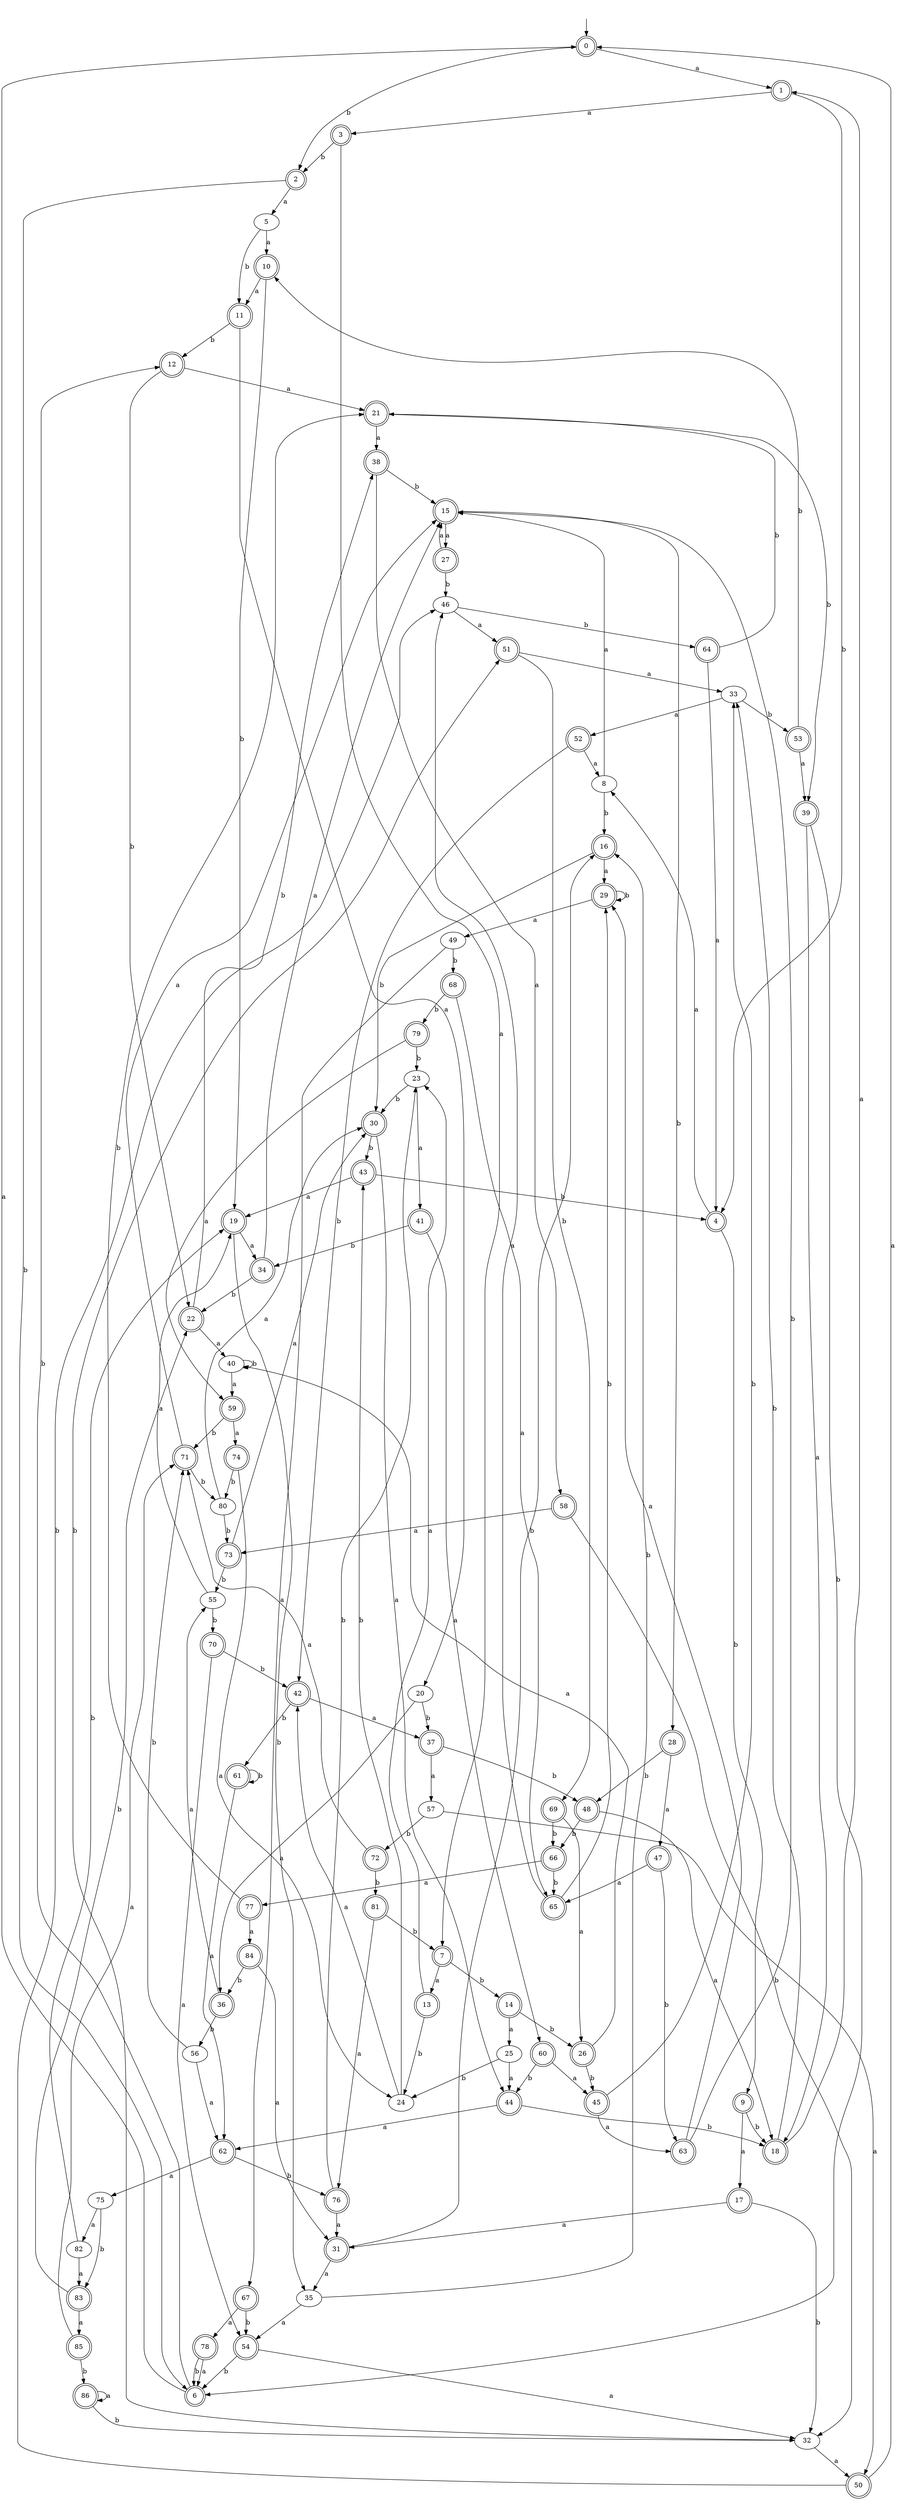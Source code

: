 digraph RandomDFA {
  __start0 [label="", shape=none];
  __start0 -> 0 [label=""];
  0 [shape=circle] [shape=doublecircle]
  0 -> 1 [label="a"]
  0 -> 2 [label="b"]
  1 [shape=doublecircle]
  1 -> 3 [label="a"]
  1 -> 4 [label="b"]
  2 [shape=doublecircle]
  2 -> 5 [label="a"]
  2 -> 6 [label="b"]
  3 [shape=doublecircle]
  3 -> 7 [label="a"]
  3 -> 2 [label="b"]
  4 [shape=doublecircle]
  4 -> 8 [label="a"]
  4 -> 9 [label="b"]
  5
  5 -> 10 [label="a"]
  5 -> 11 [label="b"]
  6 [shape=doublecircle]
  6 -> 0 [label="a"]
  6 -> 12 [label="b"]
  7 [shape=doublecircle]
  7 -> 13 [label="a"]
  7 -> 14 [label="b"]
  8
  8 -> 15 [label="a"]
  8 -> 16 [label="b"]
  9 [shape=doublecircle]
  9 -> 17 [label="a"]
  9 -> 18 [label="b"]
  10 [shape=doublecircle]
  10 -> 11 [label="a"]
  10 -> 19 [label="b"]
  11 [shape=doublecircle]
  11 -> 20 [label="a"]
  11 -> 12 [label="b"]
  12 [shape=doublecircle]
  12 -> 21 [label="a"]
  12 -> 22 [label="b"]
  13 [shape=doublecircle]
  13 -> 23 [label="a"]
  13 -> 24 [label="b"]
  14 [shape=doublecircle]
  14 -> 25 [label="a"]
  14 -> 26 [label="b"]
  15 [shape=doublecircle]
  15 -> 27 [label="a"]
  15 -> 28 [label="b"]
  16 [shape=doublecircle]
  16 -> 29 [label="a"]
  16 -> 30 [label="b"]
  17 [shape=doublecircle]
  17 -> 31 [label="a"]
  17 -> 32 [label="b"]
  18 [shape=doublecircle]
  18 -> 1 [label="a"]
  18 -> 33 [label="b"]
  19 [shape=doublecircle]
  19 -> 34 [label="a"]
  19 -> 35 [label="b"]
  20
  20 -> 36 [label="a"]
  20 -> 37 [label="b"]
  21 [shape=doublecircle]
  21 -> 38 [label="a"]
  21 -> 39 [label="b"]
  22 [shape=doublecircle]
  22 -> 40 [label="a"]
  22 -> 38 [label="b"]
  23
  23 -> 41 [label="a"]
  23 -> 30 [label="b"]
  24
  24 -> 42 [label="a"]
  24 -> 43 [label="b"]
  25
  25 -> 44 [label="a"]
  25 -> 24 [label="b"]
  26 [shape=doublecircle]
  26 -> 40 [label="a"]
  26 -> 45 [label="b"]
  27 [shape=doublecircle]
  27 -> 15 [label="a"]
  27 -> 46 [label="b"]
  28 [shape=doublecircle]
  28 -> 47 [label="a"]
  28 -> 48 [label="b"]
  29 [shape=doublecircle]
  29 -> 49 [label="a"]
  29 -> 29 [label="b"]
  30 [shape=doublecircle]
  30 -> 44 [label="a"]
  30 -> 43 [label="b"]
  31 [shape=doublecircle]
  31 -> 35 [label="a"]
  31 -> 16 [label="b"]
  32
  32 -> 50 [label="a"]
  32 -> 51 [label="b"]
  33
  33 -> 52 [label="a"]
  33 -> 53 [label="b"]
  34 [shape=doublecircle]
  34 -> 15 [label="a"]
  34 -> 22 [label="b"]
  35
  35 -> 54 [label="a"]
  35 -> 16 [label="b"]
  36 [shape=doublecircle]
  36 -> 55 [label="a"]
  36 -> 56 [label="b"]
  37 [shape=doublecircle]
  37 -> 57 [label="a"]
  37 -> 48 [label="b"]
  38 [shape=doublecircle]
  38 -> 58 [label="a"]
  38 -> 15 [label="b"]
  39 [shape=doublecircle]
  39 -> 18 [label="a"]
  39 -> 6 [label="b"]
  40
  40 -> 59 [label="a"]
  40 -> 40 [label="b"]
  41 [shape=doublecircle]
  41 -> 60 [label="a"]
  41 -> 34 [label="b"]
  42 [shape=doublecircle]
  42 -> 37 [label="a"]
  42 -> 61 [label="b"]
  43 [shape=doublecircle]
  43 -> 19 [label="a"]
  43 -> 4 [label="b"]
  44 [shape=doublecircle]
  44 -> 62 [label="a"]
  44 -> 18 [label="b"]
  45 [shape=doublecircle]
  45 -> 63 [label="a"]
  45 -> 33 [label="b"]
  46
  46 -> 51 [label="a"]
  46 -> 64 [label="b"]
  47 [shape=doublecircle]
  47 -> 65 [label="a"]
  47 -> 63 [label="b"]
  48 [shape=doublecircle]
  48 -> 18 [label="a"]
  48 -> 66 [label="b"]
  49
  49 -> 67 [label="a"]
  49 -> 68 [label="b"]
  50 [shape=doublecircle]
  50 -> 0 [label="a"]
  50 -> 46 [label="b"]
  51 [shape=doublecircle]
  51 -> 33 [label="a"]
  51 -> 69 [label="b"]
  52 [shape=doublecircle]
  52 -> 8 [label="a"]
  52 -> 42 [label="b"]
  53 [shape=doublecircle]
  53 -> 39 [label="a"]
  53 -> 10 [label="b"]
  54 [shape=doublecircle]
  54 -> 32 [label="a"]
  54 -> 6 [label="b"]
  55
  55 -> 19 [label="a"]
  55 -> 70 [label="b"]
  56
  56 -> 62 [label="a"]
  56 -> 71 [label="b"]
  57
  57 -> 50 [label="a"]
  57 -> 72 [label="b"]
  58 [shape=doublecircle]
  58 -> 73 [label="a"]
  58 -> 32 [label="b"]
  59 [shape=doublecircle]
  59 -> 74 [label="a"]
  59 -> 71 [label="b"]
  60 [shape=doublecircle]
  60 -> 45 [label="a"]
  60 -> 44 [label="b"]
  61 [shape=doublecircle]
  61 -> 62 [label="a"]
  61 -> 61 [label="b"]
  62 [shape=doublecircle]
  62 -> 75 [label="a"]
  62 -> 76 [label="b"]
  63 [shape=doublecircle]
  63 -> 29 [label="a"]
  63 -> 15 [label="b"]
  64 [shape=doublecircle]
  64 -> 4 [label="a"]
  64 -> 21 [label="b"]
  65 [shape=doublecircle]
  65 -> 46 [label="a"]
  65 -> 29 [label="b"]
  66 [shape=doublecircle]
  66 -> 77 [label="a"]
  66 -> 65 [label="b"]
  67 [shape=doublecircle]
  67 -> 78 [label="a"]
  67 -> 54 [label="b"]
  68 [shape=doublecircle]
  68 -> 65 [label="a"]
  68 -> 79 [label="b"]
  69 [shape=doublecircle]
  69 -> 26 [label="a"]
  69 -> 66 [label="b"]
  70 [shape=doublecircle]
  70 -> 54 [label="a"]
  70 -> 42 [label="b"]
  71 [shape=doublecircle]
  71 -> 15 [label="a"]
  71 -> 80 [label="b"]
  72 [shape=doublecircle]
  72 -> 71 [label="a"]
  72 -> 81 [label="b"]
  73 [shape=doublecircle]
  73 -> 30 [label="a"]
  73 -> 55 [label="b"]
  74 [shape=doublecircle]
  74 -> 24 [label="a"]
  74 -> 80 [label="b"]
  75
  75 -> 82 [label="a"]
  75 -> 83 [label="b"]
  76 [shape=doublecircle]
  76 -> 31 [label="a"]
  76 -> 23 [label="b"]
  77 [shape=doublecircle]
  77 -> 84 [label="a"]
  77 -> 21 [label="b"]
  78 [shape=doublecircle]
  78 -> 6 [label="a"]
  78 -> 6 [label="b"]
  79 [shape=doublecircle]
  79 -> 59 [label="a"]
  79 -> 23 [label="b"]
  80
  80 -> 30 [label="a"]
  80 -> 73 [label="b"]
  81 [shape=doublecircle]
  81 -> 76 [label="a"]
  81 -> 7 [label="b"]
  82
  82 -> 83 [label="a"]
  82 -> 19 [label="b"]
  83 [shape=doublecircle]
  83 -> 85 [label="a"]
  83 -> 22 [label="b"]
  84 [shape=doublecircle]
  84 -> 31 [label="a"]
  84 -> 36 [label="b"]
  85 [shape=doublecircle]
  85 -> 71 [label="a"]
  85 -> 86 [label="b"]
  86 [shape=doublecircle]
  86 -> 86 [label="a"]
  86 -> 32 [label="b"]
}
